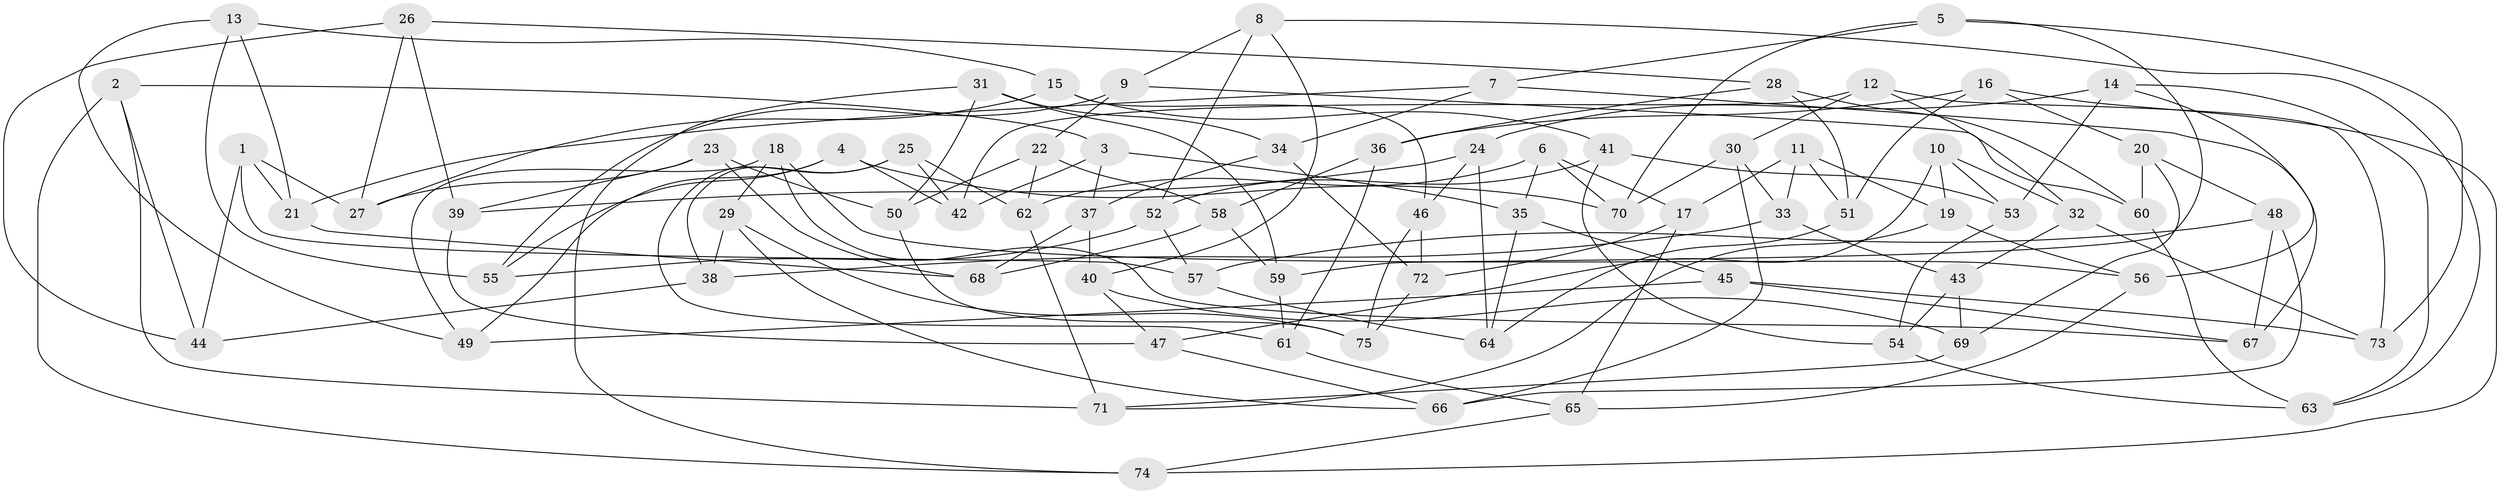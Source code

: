 // Generated by graph-tools (version 1.1) at 2025/27/03/09/25 03:27:01]
// undirected, 75 vertices, 150 edges
graph export_dot {
graph [start="1"]
  node [color=gray90,style=filled];
  1;
  2;
  3;
  4;
  5;
  6;
  7;
  8;
  9;
  10;
  11;
  12;
  13;
  14;
  15;
  16;
  17;
  18;
  19;
  20;
  21;
  22;
  23;
  24;
  25;
  26;
  27;
  28;
  29;
  30;
  31;
  32;
  33;
  34;
  35;
  36;
  37;
  38;
  39;
  40;
  41;
  42;
  43;
  44;
  45;
  46;
  47;
  48;
  49;
  50;
  51;
  52;
  53;
  54;
  55;
  56;
  57;
  58;
  59;
  60;
  61;
  62;
  63;
  64;
  65;
  66;
  67;
  68;
  69;
  70;
  71;
  72;
  73;
  74;
  75;
  1 -- 57;
  1 -- 44;
  1 -- 21;
  1 -- 27;
  2 -- 3;
  2 -- 74;
  2 -- 71;
  2 -- 44;
  3 -- 42;
  3 -- 35;
  3 -- 37;
  4 -- 70;
  4 -- 49;
  4 -- 55;
  4 -- 42;
  5 -- 7;
  5 -- 73;
  5 -- 59;
  5 -- 70;
  6 -- 17;
  6 -- 70;
  6 -- 62;
  6 -- 35;
  7 -- 34;
  7 -- 67;
  7 -- 21;
  8 -- 63;
  8 -- 40;
  8 -- 52;
  8 -- 9;
  9 -- 55;
  9 -- 22;
  9 -- 60;
  10 -- 32;
  10 -- 53;
  10 -- 19;
  10 -- 47;
  11 -- 33;
  11 -- 17;
  11 -- 19;
  11 -- 51;
  12 -- 73;
  12 -- 30;
  12 -- 32;
  12 -- 42;
  13 -- 49;
  13 -- 21;
  13 -- 55;
  13 -- 15;
  14 -- 56;
  14 -- 63;
  14 -- 24;
  14 -- 53;
  15 -- 46;
  15 -- 27;
  15 -- 41;
  16 -- 36;
  16 -- 20;
  16 -- 51;
  16 -- 74;
  17 -- 72;
  17 -- 65;
  18 -- 49;
  18 -- 67;
  18 -- 29;
  18 -- 56;
  19 -- 71;
  19 -- 56;
  20 -- 69;
  20 -- 60;
  20 -- 48;
  21 -- 68;
  22 -- 50;
  22 -- 58;
  22 -- 62;
  23 -- 68;
  23 -- 39;
  23 -- 27;
  23 -- 50;
  24 -- 39;
  24 -- 46;
  24 -- 64;
  25 -- 42;
  25 -- 61;
  25 -- 38;
  25 -- 62;
  26 -- 39;
  26 -- 27;
  26 -- 44;
  26 -- 28;
  28 -- 36;
  28 -- 60;
  28 -- 51;
  29 -- 66;
  29 -- 38;
  29 -- 75;
  30 -- 33;
  30 -- 66;
  30 -- 70;
  31 -- 50;
  31 -- 34;
  31 -- 74;
  31 -- 59;
  32 -- 73;
  32 -- 43;
  33 -- 38;
  33 -- 43;
  34 -- 72;
  34 -- 37;
  35 -- 64;
  35 -- 45;
  36 -- 58;
  36 -- 61;
  37 -- 40;
  37 -- 68;
  38 -- 44;
  39 -- 47;
  40 -- 47;
  40 -- 69;
  41 -- 53;
  41 -- 54;
  41 -- 52;
  43 -- 54;
  43 -- 69;
  45 -- 73;
  45 -- 49;
  45 -- 67;
  46 -- 72;
  46 -- 75;
  47 -- 66;
  48 -- 57;
  48 -- 67;
  48 -- 66;
  50 -- 75;
  51 -- 64;
  52 -- 57;
  52 -- 55;
  53 -- 54;
  54 -- 63;
  56 -- 65;
  57 -- 64;
  58 -- 59;
  58 -- 68;
  59 -- 61;
  60 -- 63;
  61 -- 65;
  62 -- 71;
  65 -- 74;
  69 -- 71;
  72 -- 75;
}
